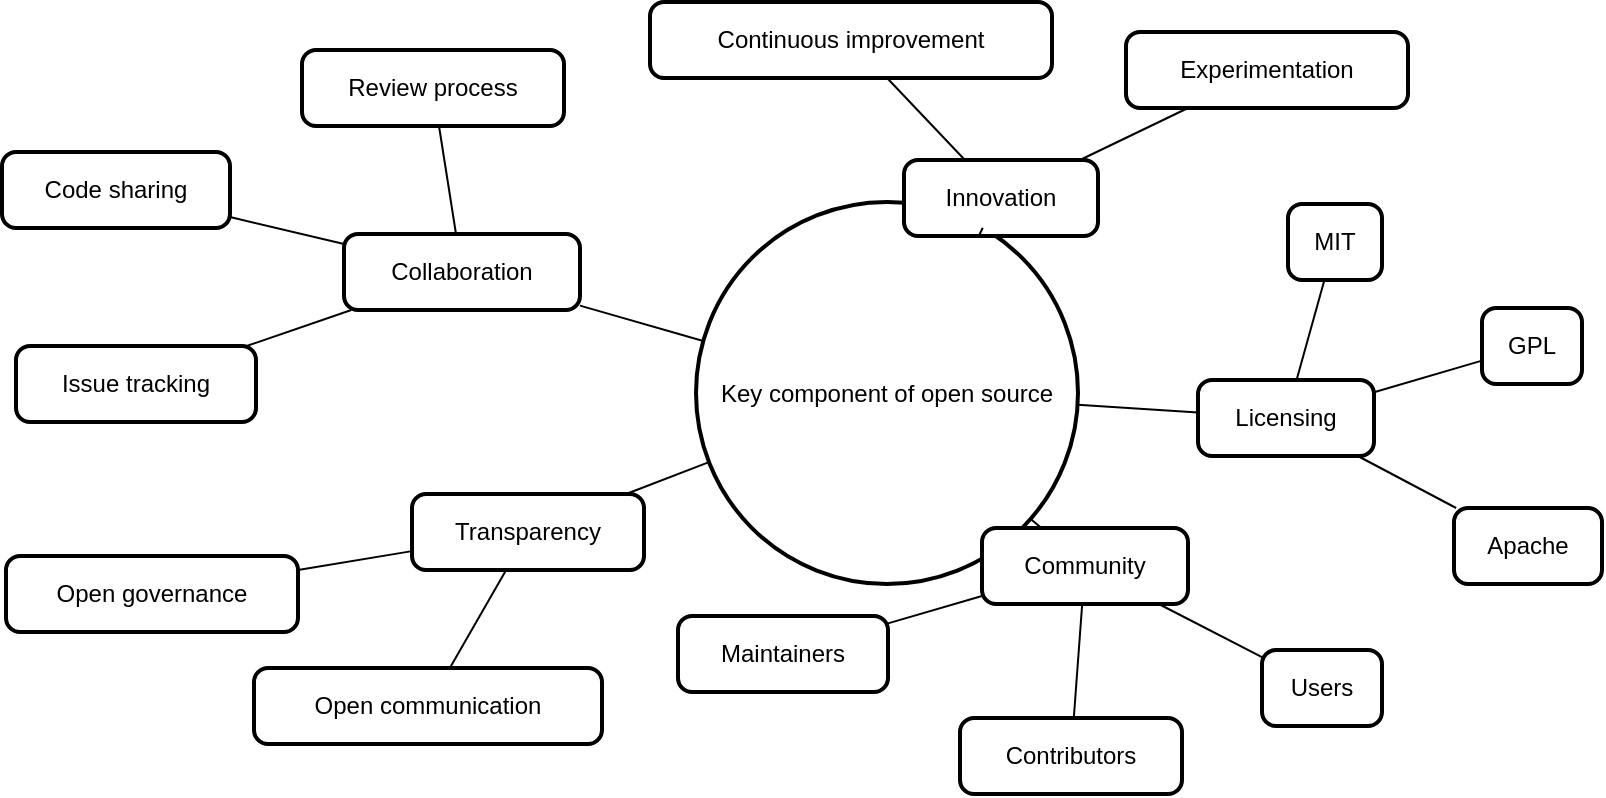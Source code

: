 <mxfile version="24.7.5">
  <diagram name="Page-1" id="5XDHq62-nMQq0_LYsLrG">
    <mxGraphModel>
      <root>
        <mxCell id="0" />
        <mxCell id="1" parent="0" />
        <mxCell id="2" value="Key component of open source" style="ellipse;aspect=fixed;strokeWidth=2;whiteSpace=wrap;" vertex="1" parent="1">
          <mxGeometry x="362" y="115" width="191" height="191" as="geometry" />
        </mxCell>
        <mxCell id="3" value="Licensing" style="rounded=1;absoluteArcSize=1;arcSize=14;whiteSpace=wrap;strokeWidth=2;" vertex="1" parent="1">
          <mxGeometry x="613" y="204" width="88" height="38" as="geometry" />
        </mxCell>
        <mxCell id="4" value="GPL" style="rounded=1;absoluteArcSize=1;arcSize=14;whiteSpace=wrap;strokeWidth=2;" vertex="1" parent="1">
          <mxGeometry x="755" y="168" width="50" height="38" as="geometry" />
        </mxCell>
        <mxCell id="5" value="MIT" style="rounded=1;absoluteArcSize=1;arcSize=14;whiteSpace=wrap;strokeWidth=2;" vertex="1" parent="1">
          <mxGeometry x="658" y="116" width="47" height="38" as="geometry" />
        </mxCell>
        <mxCell id="6" value="Apache" style="rounded=1;absoluteArcSize=1;arcSize=14;whiteSpace=wrap;strokeWidth=2;" vertex="1" parent="1">
          <mxGeometry x="741" y="268" width="74" height="38" as="geometry" />
        </mxCell>
        <mxCell id="7" value="Community" style="rounded=1;absoluteArcSize=1;arcSize=14;whiteSpace=wrap;strokeWidth=2;" vertex="1" parent="1">
          <mxGeometry x="505" y="278" width="103" height="38" as="geometry" />
        </mxCell>
        <mxCell id="8" value="Contributors" style="rounded=1;absoluteArcSize=1;arcSize=14;whiteSpace=wrap;strokeWidth=2;" vertex="1" parent="1">
          <mxGeometry x="494" y="373" width="111" height="38" as="geometry" />
        </mxCell>
        <mxCell id="9" value="Users" style="rounded=1;absoluteArcSize=1;arcSize=14;whiteSpace=wrap;strokeWidth=2;" vertex="1" parent="1">
          <mxGeometry x="645" y="339" width="60" height="38" as="geometry" />
        </mxCell>
        <mxCell id="10" value="Maintainers" style="rounded=1;absoluteArcSize=1;arcSize=14;whiteSpace=wrap;strokeWidth=2;" vertex="1" parent="1">
          <mxGeometry x="353" y="322" width="105" height="38" as="geometry" />
        </mxCell>
        <mxCell id="11" value="Transparency" style="rounded=1;absoluteArcSize=1;arcSize=14;whiteSpace=wrap;strokeWidth=2;" vertex="1" parent="1">
          <mxGeometry x="220" y="261" width="116" height="38" as="geometry" />
        </mxCell>
        <mxCell id="12" value="Open communication" style="rounded=1;absoluteArcSize=1;arcSize=14;whiteSpace=wrap;strokeWidth=2;" vertex="1" parent="1">
          <mxGeometry x="141" y="348" width="174" height="38" as="geometry" />
        </mxCell>
        <mxCell id="13" value="Open governance" style="rounded=1;absoluteArcSize=1;arcSize=14;whiteSpace=wrap;strokeWidth=2;" vertex="1" parent="1">
          <mxGeometry x="17" y="292" width="146" height="38" as="geometry" />
        </mxCell>
        <mxCell id="14" value="Collaboration" style="rounded=1;absoluteArcSize=1;arcSize=14;whiteSpace=wrap;strokeWidth=2;" vertex="1" parent="1">
          <mxGeometry x="186" y="131" width="118" height="38" as="geometry" />
        </mxCell>
        <mxCell id="15" value="Code sharing" style="rounded=1;absoluteArcSize=1;arcSize=14;whiteSpace=wrap;strokeWidth=2;" vertex="1" parent="1">
          <mxGeometry x="15" y="90" width="114" height="38" as="geometry" />
        </mxCell>
        <mxCell id="16" value="Review process" style="rounded=1;absoluteArcSize=1;arcSize=14;whiteSpace=wrap;strokeWidth=2;" vertex="1" parent="1">
          <mxGeometry x="165" y="39" width="131" height="38" as="geometry" />
        </mxCell>
        <mxCell id="17" value="Issue tracking" style="rounded=1;absoluteArcSize=1;arcSize=14;whiteSpace=wrap;strokeWidth=2;" vertex="1" parent="1">
          <mxGeometry x="22" y="187" width="120" height="38" as="geometry" />
        </mxCell>
        <mxCell id="18" value="Innovation" style="rounded=1;absoluteArcSize=1;arcSize=14;whiteSpace=wrap;strokeWidth=2;" vertex="1" parent="1">
          <mxGeometry x="466" y="94" width="97" height="38" as="geometry" />
        </mxCell>
        <mxCell id="19" value="Continuous improvement" style="rounded=1;absoluteArcSize=1;arcSize=14;whiteSpace=wrap;strokeWidth=2;" vertex="1" parent="1">
          <mxGeometry x="339" y="15" width="201" height="38" as="geometry" />
        </mxCell>
        <mxCell id="20" value="Experimentation" style="rounded=1;absoluteArcSize=1;arcSize=14;whiteSpace=wrap;strokeWidth=2;" vertex="1" parent="1">
          <mxGeometry x="577" y="30" width="141" height="38" as="geometry" />
        </mxCell>
        <mxCell id="21" style="endArrow=none" edge="1" parent="1" source="2" target="3">
          <mxGeometry relative="1" as="geometry" />
        </mxCell>
        <mxCell id="22" style="endArrow=none" edge="1" parent="1" source="2" target="7">
          <mxGeometry relative="1" as="geometry" />
        </mxCell>
        <mxCell id="23" style="endArrow=none" edge="1" parent="1" source="2" target="11">
          <mxGeometry relative="1" as="geometry" />
        </mxCell>
        <mxCell id="24" style="endArrow=none" edge="1" parent="1" source="2" target="14">
          <mxGeometry relative="1" as="geometry" />
        </mxCell>
        <mxCell id="25" style="endArrow=none" edge="1" parent="1" source="2" target="18">
          <mxGeometry relative="1" as="geometry" />
        </mxCell>
        <mxCell id="26" style="endArrow=none" edge="1" parent="1" source="3" target="4">
          <mxGeometry relative="1" as="geometry" />
        </mxCell>
        <mxCell id="27" style="endArrow=none" edge="1" parent="1" source="3" target="5">
          <mxGeometry relative="1" as="geometry" />
        </mxCell>
        <mxCell id="28" style="endArrow=none" edge="1" parent="1" source="3" target="6">
          <mxGeometry relative="1" as="geometry" />
        </mxCell>
        <mxCell id="29" style="endArrow=none" edge="1" parent="1" source="7" target="8">
          <mxGeometry relative="1" as="geometry" />
        </mxCell>
        <mxCell id="30" style="endArrow=none" edge="1" parent="1" source="7" target="9">
          <mxGeometry relative="1" as="geometry" />
        </mxCell>
        <mxCell id="31" style="endArrow=none" edge="1" parent="1" source="7" target="10">
          <mxGeometry relative="1" as="geometry" />
        </mxCell>
        <mxCell id="32" style="endArrow=none" edge="1" parent="1" source="11" target="12">
          <mxGeometry relative="1" as="geometry" />
        </mxCell>
        <mxCell id="33" style="endArrow=none" edge="1" parent="1" source="11" target="13">
          <mxGeometry relative="1" as="geometry" />
        </mxCell>
        <mxCell id="34" style="endArrow=none" edge="1" parent="1" source="14" target="15">
          <mxGeometry relative="1" as="geometry" />
        </mxCell>
        <mxCell id="35" style="endArrow=none" edge="1" parent="1" source="14" target="16">
          <mxGeometry relative="1" as="geometry" />
        </mxCell>
        <mxCell id="36" style="endArrow=none" edge="1" parent="1" source="14" target="17">
          <mxGeometry relative="1" as="geometry" />
        </mxCell>
        <mxCell id="37" style="endArrow=none" edge="1" parent="1" source="18" target="19">
          <mxGeometry relative="1" as="geometry" />
        </mxCell>
        <mxCell id="38" style="endArrow=none" edge="1" parent="1" source="18" target="20">
          <mxGeometry relative="1" as="geometry" />
        </mxCell>
      </root>
    </mxGraphModel>
  </diagram>
</mxfile>
